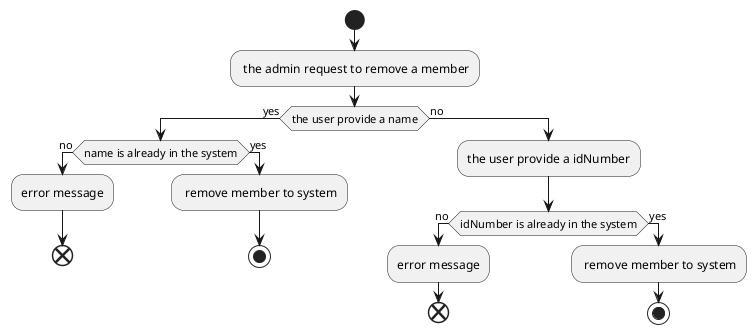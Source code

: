 @startuml

start

: the admin request to remove a member;
if (the user provide a name) then (yes)
    if (name is already in the system) then (no)
        :error message;
        end;
    else(yes)
        : remove member to system;
    stop
    endif
else(no)
    :the user provide a idNumber;
    if (idNumber is already in the system) then (no)
            :error message;
            end;
        else(yes)
            : remove member to system;
        stop

@enduml


